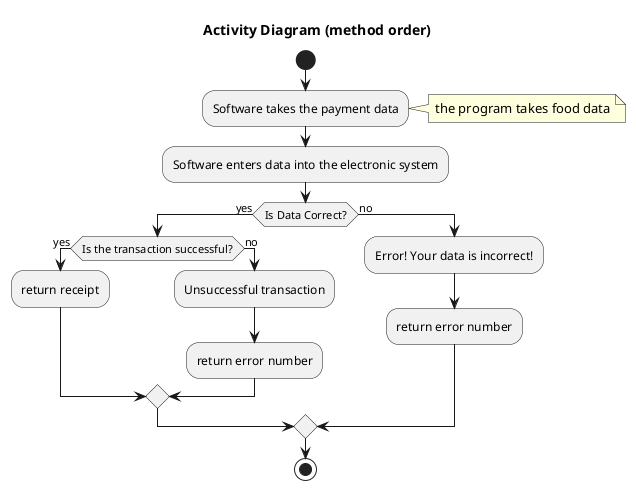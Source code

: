 @startuml

title Activity Diagram (method order)

start

:Software takes the payment data;
note right: the program takes food data

:Software enters data into the electronic system;

if (Is Data Correct?) then (yes)
  if (Is the transaction successful?) then (yes)
    :return receipt;
  else (no)
    :Unsuccessful transaction;
    :return error number;
endif  
else (no)
  :Error! Your data is incorrect!;
  :return error number;
endif

stop

@enduml
